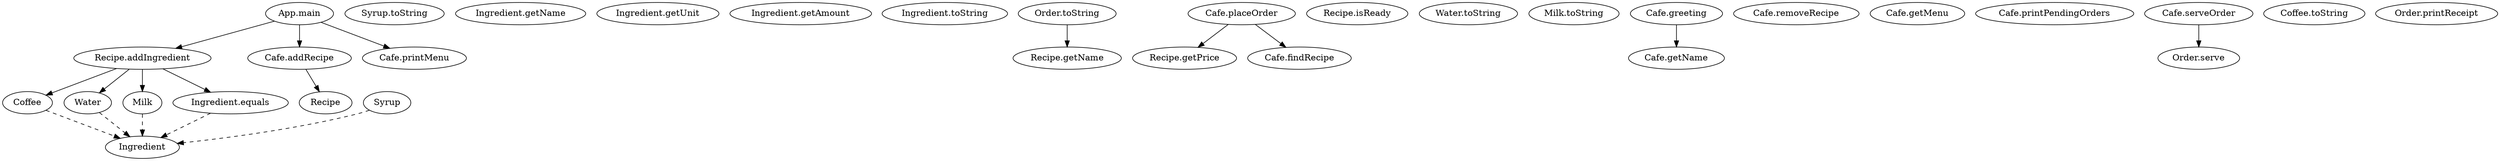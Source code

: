 digraph Cafe {
"App.main" [label="App.main"];
"Recipe.addIngredient" [label="Recipe.addIngredient"];
"Coffee" [label="Coffee"];
"Water" [label="Water"];
"Cafe.addRecipe" [label="Cafe.addRecipe"];
"Recipe" [label="Recipe"];
"Milk" [label="Milk"];
"Cafe.printMenu" [label="Cafe.printMenu"];
"Syrup" [label="Syrup"];
"Ingredient" [label="Ingredient"];
"Syrup.toString" [label="Syrup.toString"];
"Ingredient.getName" [label="Ingredient.getName"];
"Ingredient.getUnit" [label="Ingredient.getUnit"];
"Ingredient.getAmount" [label="Ingredient.getAmount"];
"Ingredient.toString" [label="Ingredient.toString"];
"Ingredient.equals" [label="Ingredient.equals"];
"Recipe.getName" [label="Recipe.getName"];
"Recipe.getPrice" [label="Recipe.getPrice"];
"Recipe.isReady" [label="Recipe.isReady"];
"Water.toString" [label="Water.toString"];
"Milk.toString" [label="Milk.toString"];
"Cafe.greeting" [label="Cafe.greeting"];
"Cafe.getName" [label="Cafe.getName"];
"Cafe.removeRecipe" [label="Cafe.removeRecipe"];
"Cafe.getMenu" [label="Cafe.getMenu"];
"Cafe.printPendingOrders" [label="Cafe.printPendingOrders"];
"Cafe.placeOrder" [label="Cafe.placeOrder"];
"Cafe.findRecipe" [label="Cafe.findRecipe"];
"Cafe.serveOrder" [label="Cafe.serveOrder"];
"Order.serve" [label="Order.serve"];
"Coffee.toString" [label="Coffee.toString"];
"Order.printReceipt" [label="Order.printReceipt"];
"Order.toString" [label="Order.toString"];
"App.main" -> "Recipe.addIngredient";
"App.main" -> "Cafe.addRecipe";
"App.main" -> "Cafe.printMenu";
"Recipe.addIngredient" -> "Coffee";
"Recipe.addIngredient" -> "Water";
"Recipe.addIngredient" -> "Milk";
"Recipe.addIngredient" -> "Ingredient.equals";
"Coffee" -> "Ingredient"[style="dashed"];
"Water" -> "Ingredient"[style="dashed"];
"Cafe.addRecipe" -> "Recipe";
"Milk" -> "Ingredient"[style="dashed"];
"Syrup" -> "Ingredient"[style="dashed"];
"Ingredient.equals" -> "Ingredient"[style="dashed"];
"Cafe.greeting" -> "Cafe.getName";
"Cafe.placeOrder" -> "Cafe.findRecipe";
"Cafe.placeOrder" -> "Recipe.getPrice";
"Cafe.serveOrder" -> "Order.serve";
"Order.toString" -> "Recipe.getName";
}
